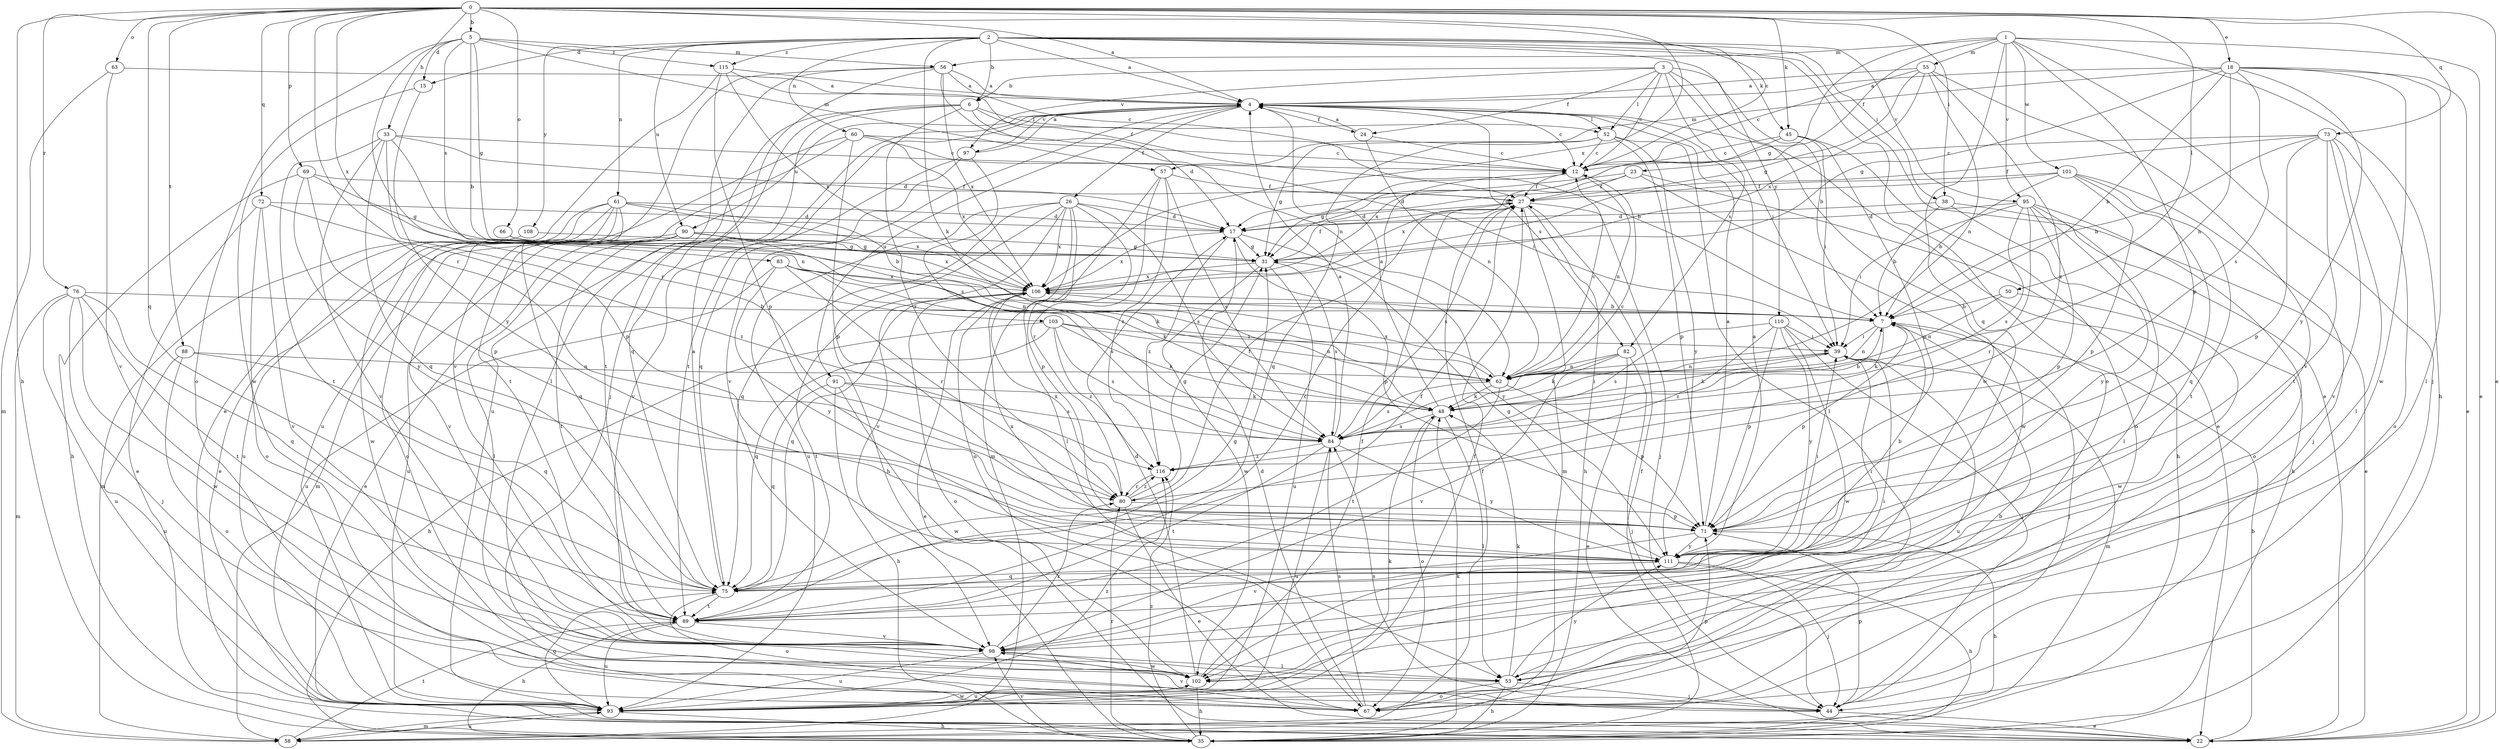strict digraph  {
0;
1;
2;
3;
4;
5;
6;
7;
12;
15;
17;
18;
22;
23;
24;
26;
27;
31;
33;
35;
38;
39;
44;
45;
48;
50;
52;
53;
55;
56;
57;
58;
60;
61;
62;
63;
66;
67;
69;
71;
72;
73;
75;
76;
80;
82;
83;
84;
88;
89;
90;
91;
93;
95;
97;
98;
101;
102;
103;
106;
108;
110;
111;
115;
116;
0 -> 4  [label=a];
0 -> 5  [label=b];
0 -> 12  [label=c];
0 -> 18  [label=e];
0 -> 22  [label=e];
0 -> 33  [label=h];
0 -> 35  [label=h];
0 -> 38  [label=i];
0 -> 45  [label=k];
0 -> 50  [label=l];
0 -> 63  [label=o];
0 -> 66  [label=o];
0 -> 69  [label=p];
0 -> 72  [label=q];
0 -> 73  [label=q];
0 -> 75  [label=q];
0 -> 76  [label=r];
0 -> 80  [label=r];
0 -> 88  [label=t];
0 -> 103  [label=x];
0 -> 106  [label=x];
1 -> 22  [label=e];
1 -> 23  [label=f];
1 -> 31  [label=g];
1 -> 35  [label=h];
1 -> 44  [label=j];
1 -> 55  [label=m];
1 -> 56  [label=m];
1 -> 71  [label=p];
1 -> 75  [label=q];
1 -> 95  [label=v];
1 -> 101  [label=w];
2 -> 4  [label=a];
2 -> 6  [label=b];
2 -> 15  [label=d];
2 -> 22  [label=e];
2 -> 38  [label=i];
2 -> 45  [label=k];
2 -> 48  [label=k];
2 -> 60  [label=n];
2 -> 61  [label=n];
2 -> 67  [label=o];
2 -> 90  [label=u];
2 -> 95  [label=v];
2 -> 108  [label=y];
2 -> 110  [label=y];
2 -> 115  [label=z];
3 -> 6  [label=b];
3 -> 7  [label=b];
3 -> 12  [label=c];
3 -> 24  [label=f];
3 -> 39  [label=i];
3 -> 52  [label=l];
3 -> 82  [label=s];
3 -> 97  [label=v];
3 -> 102  [label=w];
4 -> 12  [label=c];
4 -> 22  [label=e];
4 -> 24  [label=f];
4 -> 26  [label=f];
4 -> 52  [label=l];
4 -> 82  [label=s];
4 -> 89  [label=t];
4 -> 90  [label=u];
4 -> 91  [label=u];
4 -> 97  [label=v];
4 -> 98  [label=v];
5 -> 7  [label=b];
5 -> 15  [label=d];
5 -> 31  [label=g];
5 -> 56  [label=m];
5 -> 57  [label=m];
5 -> 67  [label=o];
5 -> 80  [label=r];
5 -> 83  [label=s];
5 -> 115  [label=z];
6 -> 7  [label=b];
6 -> 17  [label=d];
6 -> 52  [label=l];
6 -> 75  [label=q];
6 -> 80  [label=r];
6 -> 89  [label=t];
6 -> 93  [label=u];
7 -> 39  [label=i];
7 -> 44  [label=j];
7 -> 48  [label=k];
7 -> 62  [label=n];
7 -> 71  [label=p];
12 -> 27  [label=f];
12 -> 31  [label=g];
12 -> 62  [label=n];
15 -> 102  [label=w];
15 -> 111  [label=y];
17 -> 31  [label=g];
17 -> 71  [label=p];
17 -> 106  [label=x];
17 -> 111  [label=y];
17 -> 116  [label=z];
18 -> 4  [label=a];
18 -> 7  [label=b];
18 -> 22  [label=e];
18 -> 31  [label=g];
18 -> 53  [label=l];
18 -> 57  [label=m];
18 -> 62  [label=n];
18 -> 84  [label=s];
18 -> 102  [label=w];
18 -> 111  [label=y];
22 -> 7  [label=b];
23 -> 17  [label=d];
23 -> 27  [label=f];
23 -> 35  [label=h];
23 -> 102  [label=w];
23 -> 106  [label=x];
24 -> 4  [label=a];
24 -> 12  [label=c];
24 -> 62  [label=n];
26 -> 17  [label=d];
26 -> 35  [label=h];
26 -> 53  [label=l];
26 -> 67  [label=o];
26 -> 71  [label=p];
26 -> 75  [label=q];
26 -> 84  [label=s];
26 -> 93  [label=u];
26 -> 98  [label=v];
26 -> 106  [label=x];
27 -> 17  [label=d];
27 -> 35  [label=h];
27 -> 44  [label=j];
27 -> 58  [label=m];
27 -> 84  [label=s];
31 -> 27  [label=f];
31 -> 84  [label=s];
31 -> 93  [label=u];
31 -> 102  [label=w];
31 -> 106  [label=x];
33 -> 12  [label=c];
33 -> 17  [label=d];
33 -> 62  [label=n];
33 -> 71  [label=p];
33 -> 75  [label=q];
33 -> 89  [label=t];
33 -> 98  [label=v];
35 -> 27  [label=f];
35 -> 48  [label=k];
35 -> 80  [label=r];
35 -> 98  [label=v];
35 -> 116  [label=z];
38 -> 7  [label=b];
38 -> 17  [label=d];
38 -> 22  [label=e];
38 -> 35  [label=h];
39 -> 48  [label=k];
39 -> 58  [label=m];
39 -> 62  [label=n];
39 -> 93  [label=u];
44 -> 22  [label=e];
44 -> 71  [label=p];
44 -> 84  [label=s];
44 -> 98  [label=v];
45 -> 12  [label=c];
45 -> 39  [label=i];
45 -> 67  [label=o];
45 -> 71  [label=p];
45 -> 106  [label=x];
48 -> 4  [label=a];
48 -> 7  [label=b];
48 -> 39  [label=i];
48 -> 53  [label=l];
48 -> 67  [label=o];
48 -> 84  [label=s];
50 -> 7  [label=b];
50 -> 62  [label=n];
50 -> 102  [label=w];
52 -> 12  [label=c];
52 -> 31  [label=g];
52 -> 53  [label=l];
52 -> 71  [label=p];
52 -> 75  [label=q];
52 -> 111  [label=y];
53 -> 35  [label=h];
53 -> 44  [label=j];
53 -> 48  [label=k];
53 -> 67  [label=o];
53 -> 111  [label=y];
55 -> 4  [label=a];
55 -> 12  [label=c];
55 -> 31  [label=g];
55 -> 62  [label=n];
55 -> 98  [label=v];
55 -> 106  [label=x];
55 -> 116  [label=z];
56 -> 4  [label=a];
56 -> 12  [label=c];
56 -> 44  [label=j];
56 -> 53  [label=l];
56 -> 62  [label=n];
56 -> 98  [label=v];
56 -> 106  [label=x];
57 -> 27  [label=f];
57 -> 58  [label=m];
57 -> 80  [label=r];
57 -> 84  [label=s];
57 -> 116  [label=z];
58 -> 27  [label=f];
58 -> 89  [label=t];
58 -> 93  [label=u];
60 -> 12  [label=c];
60 -> 39  [label=i];
60 -> 71  [label=p];
60 -> 89  [label=t];
60 -> 93  [label=u];
60 -> 106  [label=x];
61 -> 7  [label=b];
61 -> 17  [label=d];
61 -> 22  [label=e];
61 -> 67  [label=o];
61 -> 75  [label=q];
61 -> 93  [label=u];
61 -> 98  [label=v];
61 -> 102  [label=w];
61 -> 106  [label=x];
62 -> 12  [label=c];
62 -> 48  [label=k];
62 -> 71  [label=p];
62 -> 84  [label=s];
62 -> 89  [label=t];
62 -> 106  [label=x];
63 -> 4  [label=a];
63 -> 58  [label=m];
63 -> 98  [label=v];
66 -> 31  [label=g];
66 -> 62  [label=n];
67 -> 7  [label=b];
67 -> 17  [label=d];
67 -> 71  [label=p];
67 -> 84  [label=s];
69 -> 27  [label=f];
69 -> 31  [label=g];
69 -> 35  [label=h];
69 -> 71  [label=p];
69 -> 111  [label=y];
71 -> 4  [label=a];
71 -> 35  [label=h];
71 -> 98  [label=v];
71 -> 111  [label=y];
72 -> 17  [label=d];
72 -> 22  [label=e];
72 -> 67  [label=o];
72 -> 98  [label=v];
72 -> 116  [label=z];
73 -> 7  [label=b];
73 -> 12  [label=c];
73 -> 27  [label=f];
73 -> 53  [label=l];
73 -> 67  [label=o];
73 -> 71  [label=p];
73 -> 89  [label=t];
73 -> 98  [label=v];
75 -> 4  [label=a];
75 -> 27  [label=f];
75 -> 39  [label=i];
75 -> 67  [label=o];
75 -> 89  [label=t];
76 -> 7  [label=b];
76 -> 44  [label=j];
76 -> 58  [label=m];
76 -> 75  [label=q];
76 -> 89  [label=t];
76 -> 93  [label=u];
76 -> 102  [label=w];
80 -> 22  [label=e];
80 -> 27  [label=f];
80 -> 31  [label=g];
80 -> 71  [label=p];
80 -> 106  [label=x];
80 -> 116  [label=z];
82 -> 22  [label=e];
82 -> 44  [label=j];
82 -> 48  [label=k];
82 -> 62  [label=n];
82 -> 98  [label=v];
83 -> 48  [label=k];
83 -> 80  [label=r];
83 -> 84  [label=s];
83 -> 93  [label=u];
83 -> 106  [label=x];
83 -> 111  [label=y];
84 -> 4  [label=a];
84 -> 12  [label=c];
84 -> 89  [label=t];
84 -> 93  [label=u];
84 -> 111  [label=y];
84 -> 116  [label=z];
88 -> 62  [label=n];
88 -> 67  [label=o];
88 -> 75  [label=q];
88 -> 93  [label=u];
89 -> 12  [label=c];
89 -> 31  [label=g];
89 -> 35  [label=h];
89 -> 93  [label=u];
89 -> 98  [label=v];
90 -> 22  [label=e];
90 -> 31  [label=g];
90 -> 48  [label=k];
90 -> 53  [label=l];
90 -> 58  [label=m];
90 -> 89  [label=t];
90 -> 93  [label=u];
90 -> 106  [label=x];
91 -> 35  [label=h];
91 -> 48  [label=k];
91 -> 75  [label=q];
91 -> 84  [label=s];
91 -> 102  [label=w];
93 -> 27  [label=f];
93 -> 35  [label=h];
93 -> 48  [label=k];
93 -> 58  [label=m];
93 -> 75  [label=q];
93 -> 102  [label=w];
93 -> 116  [label=z];
95 -> 17  [label=d];
95 -> 39  [label=i];
95 -> 53  [label=l];
95 -> 67  [label=o];
95 -> 71  [label=p];
95 -> 80  [label=r];
95 -> 84  [label=s];
95 -> 111  [label=y];
97 -> 4  [label=a];
97 -> 75  [label=q];
97 -> 84  [label=s];
97 -> 98  [label=v];
98 -> 39  [label=i];
98 -> 53  [label=l];
98 -> 80  [label=r];
98 -> 93  [label=u];
98 -> 102  [label=w];
101 -> 7  [label=b];
101 -> 17  [label=d];
101 -> 27  [label=f];
101 -> 44  [label=j];
101 -> 71  [label=p];
101 -> 75  [label=q];
101 -> 89  [label=t];
102 -> 17  [label=d];
102 -> 27  [label=f];
102 -> 35  [label=h];
102 -> 93  [label=u];
103 -> 35  [label=h];
103 -> 39  [label=i];
103 -> 48  [label=k];
103 -> 62  [label=n];
103 -> 75  [label=q];
103 -> 84  [label=s];
103 -> 116  [label=z];
106 -> 7  [label=b];
106 -> 22  [label=e];
106 -> 67  [label=o];
106 -> 75  [label=q];
106 -> 89  [label=t];
108 -> 31  [label=g];
108 -> 58  [label=m];
110 -> 39  [label=i];
110 -> 44  [label=j];
110 -> 71  [label=p];
110 -> 84  [label=s];
110 -> 102  [label=w];
110 -> 111  [label=y];
110 -> 116  [label=z];
111 -> 4  [label=a];
111 -> 7  [label=b];
111 -> 31  [label=g];
111 -> 35  [label=h];
111 -> 39  [label=i];
111 -> 44  [label=j];
111 -> 75  [label=q];
111 -> 106  [label=x];
115 -> 4  [label=a];
115 -> 22  [label=e];
115 -> 27  [label=f];
115 -> 71  [label=p];
115 -> 106  [label=x];
116 -> 80  [label=r];
}
